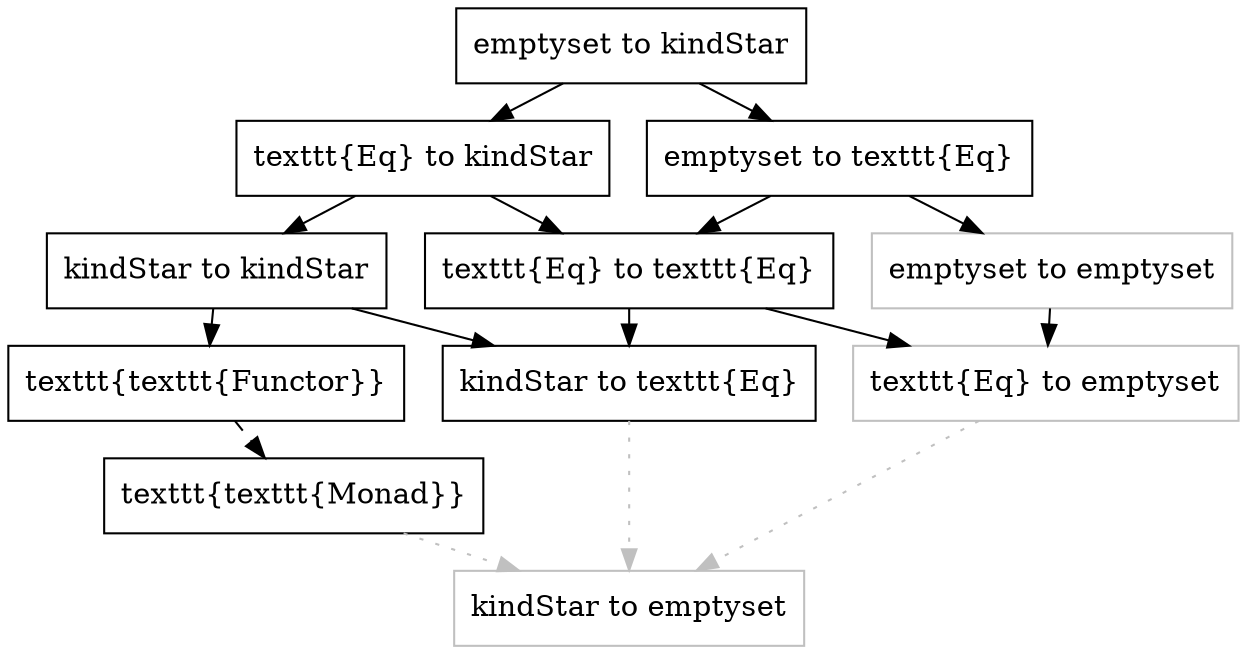 digraph kinds {
	graph [ranksep=0.25];
	node [shape=box];

	"\emptyset \to \kindStar" -> "\texttt{Eq} \to \kindStar";
	"\emptyset \to \kindStar" -> "\emptyset \to \texttt{Eq}";
	"\texttt{Eq} \to \kindStar" -> "\kindStar \to \kindStar";
	"\texttt{Eq} \to \kindStar" -> "\texttt{Eq} \to \texttt{Eq}";
	"\emptyset \to \texttt{Eq}" -> "\texttt{Eq} \to \texttt{Eq}";
	"\emptyset \to \texttt{Eq}" -> "\emptyset \to \emptyset";

	//"\kindStar \to \kindStar" -> "\kindStar \to \texttt{Eq}"
	"\kindStar \to \kindStar" -> "\texttt{\texttt{Functor}}";
	"\kindStar \to \kindStar" -> "\kindStar \to \texttt{Eq}";
	"\texttt{\texttt{Functor}}" -> "\texttt{\texttt{Monad}}" [style=dashed];
	"\texttt{\texttt{Monad}}" -> "\kindStar \to \emptyset" [style=dotted,color=gray];

	{rank=same; "\kindStar \to \texttt{Eq}"; "\texttt{Eq} \to \emptyset"};
	{rank=same; "\texttt{Eq} \to \kindStar"; "\emptyset \to \texttt{Eq}"};
	{rank=same; "\texttt{Eq} \to \texttt{Eq}"; "\emptyset \to \emptyset"; "\kindStar \to \kindStar"};

	"\texttt{Eq} \to \texttt{Eq}" -> "\kindStar \to \texttt{Eq}";
	"\texttt{Eq} \to \texttt{Eq}" -> "\texttt{Eq} \to \emptyset";
	"\emptyset \to \emptyset" -> "\texttt{Eq} \to \emptyset";
	"\kindStar \to \texttt{Eq}" -> "\kindStar \to \emptyset" [style=dotted,color=gray];
	"\texttt{Eq} \to \emptyset" -> "\kindStar \to \emptyset" [style=dotted,color=gray];
	// "\emptyset \to \emptyset" -> "\kindStar \to \emptyset" [style=dotted,color=gray]

	"\emptyset \to \emptyset" [color=gray];
	"\texttt{Eq} \to \emptyset" [color=gray];
	"\kindStar \to \emptyset" [color=gray];
}
